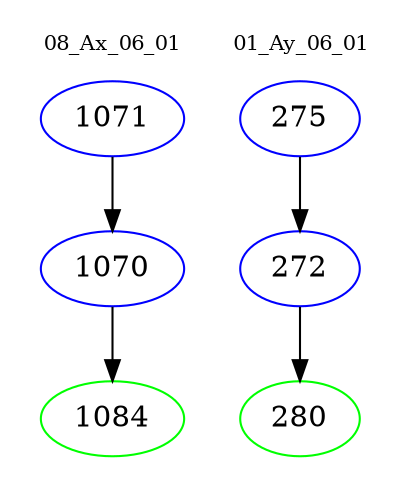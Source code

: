 digraph{
subgraph cluster_0 {
color = white
label = "08_Ax_06_01";
fontsize=10;
T0_1071 [label="1071", color="blue"]
T0_1071 -> T0_1070 [color="black"]
T0_1070 [label="1070", color="blue"]
T0_1070 -> T0_1084 [color="black"]
T0_1084 [label="1084", color="green"]
}
subgraph cluster_1 {
color = white
label = "01_Ay_06_01";
fontsize=10;
T1_275 [label="275", color="blue"]
T1_275 -> T1_272 [color="black"]
T1_272 [label="272", color="blue"]
T1_272 -> T1_280 [color="black"]
T1_280 [label="280", color="green"]
}
}
